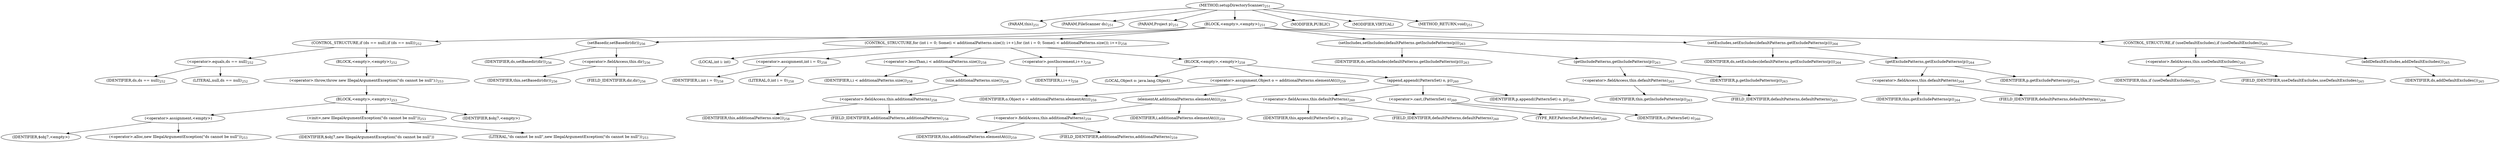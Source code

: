 digraph "setupDirectoryScanner" {  
"434" [label = <(METHOD,setupDirectoryScanner)<SUB>251</SUB>> ]
"435" [label = <(PARAM,this)<SUB>251</SUB>> ]
"436" [label = <(PARAM,FileScanner ds)<SUB>251</SUB>> ]
"437" [label = <(PARAM,Project p)<SUB>251</SUB>> ]
"438" [label = <(BLOCK,&lt;empty&gt;,&lt;empty&gt;)<SUB>251</SUB>> ]
"439" [label = <(CONTROL_STRUCTURE,if (ds == null),if (ds == null))<SUB>252</SUB>> ]
"440" [label = <(&lt;operator&gt;.equals,ds == null)<SUB>252</SUB>> ]
"441" [label = <(IDENTIFIER,ds,ds == null)<SUB>252</SUB>> ]
"442" [label = <(LITERAL,null,ds == null)<SUB>252</SUB>> ]
"443" [label = <(BLOCK,&lt;empty&gt;,&lt;empty&gt;)<SUB>252</SUB>> ]
"444" [label = <(&lt;operator&gt;.throw,throw new IllegalArgumentException(&quot;ds cannot be null&quot;);)<SUB>253</SUB>> ]
"445" [label = <(BLOCK,&lt;empty&gt;,&lt;empty&gt;)<SUB>253</SUB>> ]
"446" [label = <(&lt;operator&gt;.assignment,&lt;empty&gt;)> ]
"447" [label = <(IDENTIFIER,$obj7,&lt;empty&gt;)> ]
"448" [label = <(&lt;operator&gt;.alloc,new IllegalArgumentException(&quot;ds cannot be null&quot;))<SUB>253</SUB>> ]
"449" [label = <(&lt;init&gt;,new IllegalArgumentException(&quot;ds cannot be null&quot;))<SUB>253</SUB>> ]
"450" [label = <(IDENTIFIER,$obj7,new IllegalArgumentException(&quot;ds cannot be null&quot;))> ]
"451" [label = <(LITERAL,&quot;ds cannot be null&quot;,new IllegalArgumentException(&quot;ds cannot be null&quot;))<SUB>253</SUB>> ]
"452" [label = <(IDENTIFIER,$obj7,&lt;empty&gt;)> ]
"453" [label = <(setBasedir,setBasedir(dir))<SUB>256</SUB>> ]
"454" [label = <(IDENTIFIER,ds,setBasedir(dir))<SUB>256</SUB>> ]
"455" [label = <(&lt;operator&gt;.fieldAccess,this.dir)<SUB>256</SUB>> ]
"456" [label = <(IDENTIFIER,this,setBasedir(dir))<SUB>256</SUB>> ]
"457" [label = <(FIELD_IDENTIFIER,dir,dir)<SUB>256</SUB>> ]
"458" [label = <(CONTROL_STRUCTURE,for (int i = 0; Some(i &lt; additionalPatterns.size()); i++),for (int i = 0; Some(i &lt; additionalPatterns.size()); i++))<SUB>258</SUB>> ]
"459" [label = <(LOCAL,int i: int)> ]
"460" [label = <(&lt;operator&gt;.assignment,int i = 0)<SUB>258</SUB>> ]
"461" [label = <(IDENTIFIER,i,int i = 0)<SUB>258</SUB>> ]
"462" [label = <(LITERAL,0,int i = 0)<SUB>258</SUB>> ]
"463" [label = <(&lt;operator&gt;.lessThan,i &lt; additionalPatterns.size())<SUB>258</SUB>> ]
"464" [label = <(IDENTIFIER,i,i &lt; additionalPatterns.size())<SUB>258</SUB>> ]
"465" [label = <(size,additionalPatterns.size())<SUB>258</SUB>> ]
"466" [label = <(&lt;operator&gt;.fieldAccess,this.additionalPatterns)<SUB>258</SUB>> ]
"467" [label = <(IDENTIFIER,this,additionalPatterns.size())<SUB>258</SUB>> ]
"468" [label = <(FIELD_IDENTIFIER,additionalPatterns,additionalPatterns)<SUB>258</SUB>> ]
"469" [label = <(&lt;operator&gt;.postIncrement,i++)<SUB>258</SUB>> ]
"470" [label = <(IDENTIFIER,i,i++)<SUB>258</SUB>> ]
"471" [label = <(BLOCK,&lt;empty&gt;,&lt;empty&gt;)<SUB>258</SUB>> ]
"472" [label = <(LOCAL,Object o: java.lang.Object)> ]
"473" [label = <(&lt;operator&gt;.assignment,Object o = additionalPatterns.elementAt(i))<SUB>259</SUB>> ]
"474" [label = <(IDENTIFIER,o,Object o = additionalPatterns.elementAt(i))<SUB>259</SUB>> ]
"475" [label = <(elementAt,additionalPatterns.elementAt(i))<SUB>259</SUB>> ]
"476" [label = <(&lt;operator&gt;.fieldAccess,this.additionalPatterns)<SUB>259</SUB>> ]
"477" [label = <(IDENTIFIER,this,additionalPatterns.elementAt(i))<SUB>259</SUB>> ]
"478" [label = <(FIELD_IDENTIFIER,additionalPatterns,additionalPatterns)<SUB>259</SUB>> ]
"479" [label = <(IDENTIFIER,i,additionalPatterns.elementAt(i))<SUB>259</SUB>> ]
"480" [label = <(append,append((PatternSet) o, p))<SUB>260</SUB>> ]
"481" [label = <(&lt;operator&gt;.fieldAccess,this.defaultPatterns)<SUB>260</SUB>> ]
"482" [label = <(IDENTIFIER,this,append((PatternSet) o, p))<SUB>260</SUB>> ]
"483" [label = <(FIELD_IDENTIFIER,defaultPatterns,defaultPatterns)<SUB>260</SUB>> ]
"484" [label = <(&lt;operator&gt;.cast,(PatternSet) o)<SUB>260</SUB>> ]
"485" [label = <(TYPE_REF,PatternSet,PatternSet)<SUB>260</SUB>> ]
"486" [label = <(IDENTIFIER,o,(PatternSet) o)<SUB>260</SUB>> ]
"487" [label = <(IDENTIFIER,p,append((PatternSet) o, p))<SUB>260</SUB>> ]
"488" [label = <(setIncludes,setIncludes(defaultPatterns.getIncludePatterns(p)))<SUB>263</SUB>> ]
"489" [label = <(IDENTIFIER,ds,setIncludes(defaultPatterns.getIncludePatterns(p)))<SUB>263</SUB>> ]
"490" [label = <(getIncludePatterns,getIncludePatterns(p))<SUB>263</SUB>> ]
"491" [label = <(&lt;operator&gt;.fieldAccess,this.defaultPatterns)<SUB>263</SUB>> ]
"492" [label = <(IDENTIFIER,this,getIncludePatterns(p))<SUB>263</SUB>> ]
"493" [label = <(FIELD_IDENTIFIER,defaultPatterns,defaultPatterns)<SUB>263</SUB>> ]
"494" [label = <(IDENTIFIER,p,getIncludePatterns(p))<SUB>263</SUB>> ]
"495" [label = <(setExcludes,setExcludes(defaultPatterns.getExcludePatterns(p)))<SUB>264</SUB>> ]
"496" [label = <(IDENTIFIER,ds,setExcludes(defaultPatterns.getExcludePatterns(p)))<SUB>264</SUB>> ]
"497" [label = <(getExcludePatterns,getExcludePatterns(p))<SUB>264</SUB>> ]
"498" [label = <(&lt;operator&gt;.fieldAccess,this.defaultPatterns)<SUB>264</SUB>> ]
"499" [label = <(IDENTIFIER,this,getExcludePatterns(p))<SUB>264</SUB>> ]
"500" [label = <(FIELD_IDENTIFIER,defaultPatterns,defaultPatterns)<SUB>264</SUB>> ]
"501" [label = <(IDENTIFIER,p,getExcludePatterns(p))<SUB>264</SUB>> ]
"502" [label = <(CONTROL_STRUCTURE,if (useDefaultExcludes),if (useDefaultExcludes))<SUB>265</SUB>> ]
"503" [label = <(&lt;operator&gt;.fieldAccess,this.useDefaultExcludes)<SUB>265</SUB>> ]
"504" [label = <(IDENTIFIER,this,if (useDefaultExcludes))<SUB>265</SUB>> ]
"505" [label = <(FIELD_IDENTIFIER,useDefaultExcludes,useDefaultExcludes)<SUB>265</SUB>> ]
"506" [label = <(addDefaultExcludes,addDefaultExcludes())<SUB>265</SUB>> ]
"507" [label = <(IDENTIFIER,ds,addDefaultExcludes())<SUB>265</SUB>> ]
"508" [label = <(MODIFIER,PUBLIC)> ]
"509" [label = <(MODIFIER,VIRTUAL)> ]
"510" [label = <(METHOD_RETURN,void)<SUB>251</SUB>> ]
  "434" -> "435" 
  "434" -> "436" 
  "434" -> "437" 
  "434" -> "438" 
  "434" -> "508" 
  "434" -> "509" 
  "434" -> "510" 
  "438" -> "439" 
  "438" -> "453" 
  "438" -> "458" 
  "438" -> "488" 
  "438" -> "495" 
  "438" -> "502" 
  "439" -> "440" 
  "439" -> "443" 
  "440" -> "441" 
  "440" -> "442" 
  "443" -> "444" 
  "444" -> "445" 
  "445" -> "446" 
  "445" -> "449" 
  "445" -> "452" 
  "446" -> "447" 
  "446" -> "448" 
  "449" -> "450" 
  "449" -> "451" 
  "453" -> "454" 
  "453" -> "455" 
  "455" -> "456" 
  "455" -> "457" 
  "458" -> "459" 
  "458" -> "460" 
  "458" -> "463" 
  "458" -> "469" 
  "458" -> "471" 
  "460" -> "461" 
  "460" -> "462" 
  "463" -> "464" 
  "463" -> "465" 
  "465" -> "466" 
  "466" -> "467" 
  "466" -> "468" 
  "469" -> "470" 
  "471" -> "472" 
  "471" -> "473" 
  "471" -> "480" 
  "473" -> "474" 
  "473" -> "475" 
  "475" -> "476" 
  "475" -> "479" 
  "476" -> "477" 
  "476" -> "478" 
  "480" -> "481" 
  "480" -> "484" 
  "480" -> "487" 
  "481" -> "482" 
  "481" -> "483" 
  "484" -> "485" 
  "484" -> "486" 
  "488" -> "489" 
  "488" -> "490" 
  "490" -> "491" 
  "490" -> "494" 
  "491" -> "492" 
  "491" -> "493" 
  "495" -> "496" 
  "495" -> "497" 
  "497" -> "498" 
  "497" -> "501" 
  "498" -> "499" 
  "498" -> "500" 
  "502" -> "503" 
  "502" -> "506" 
  "503" -> "504" 
  "503" -> "505" 
  "506" -> "507" 
}
